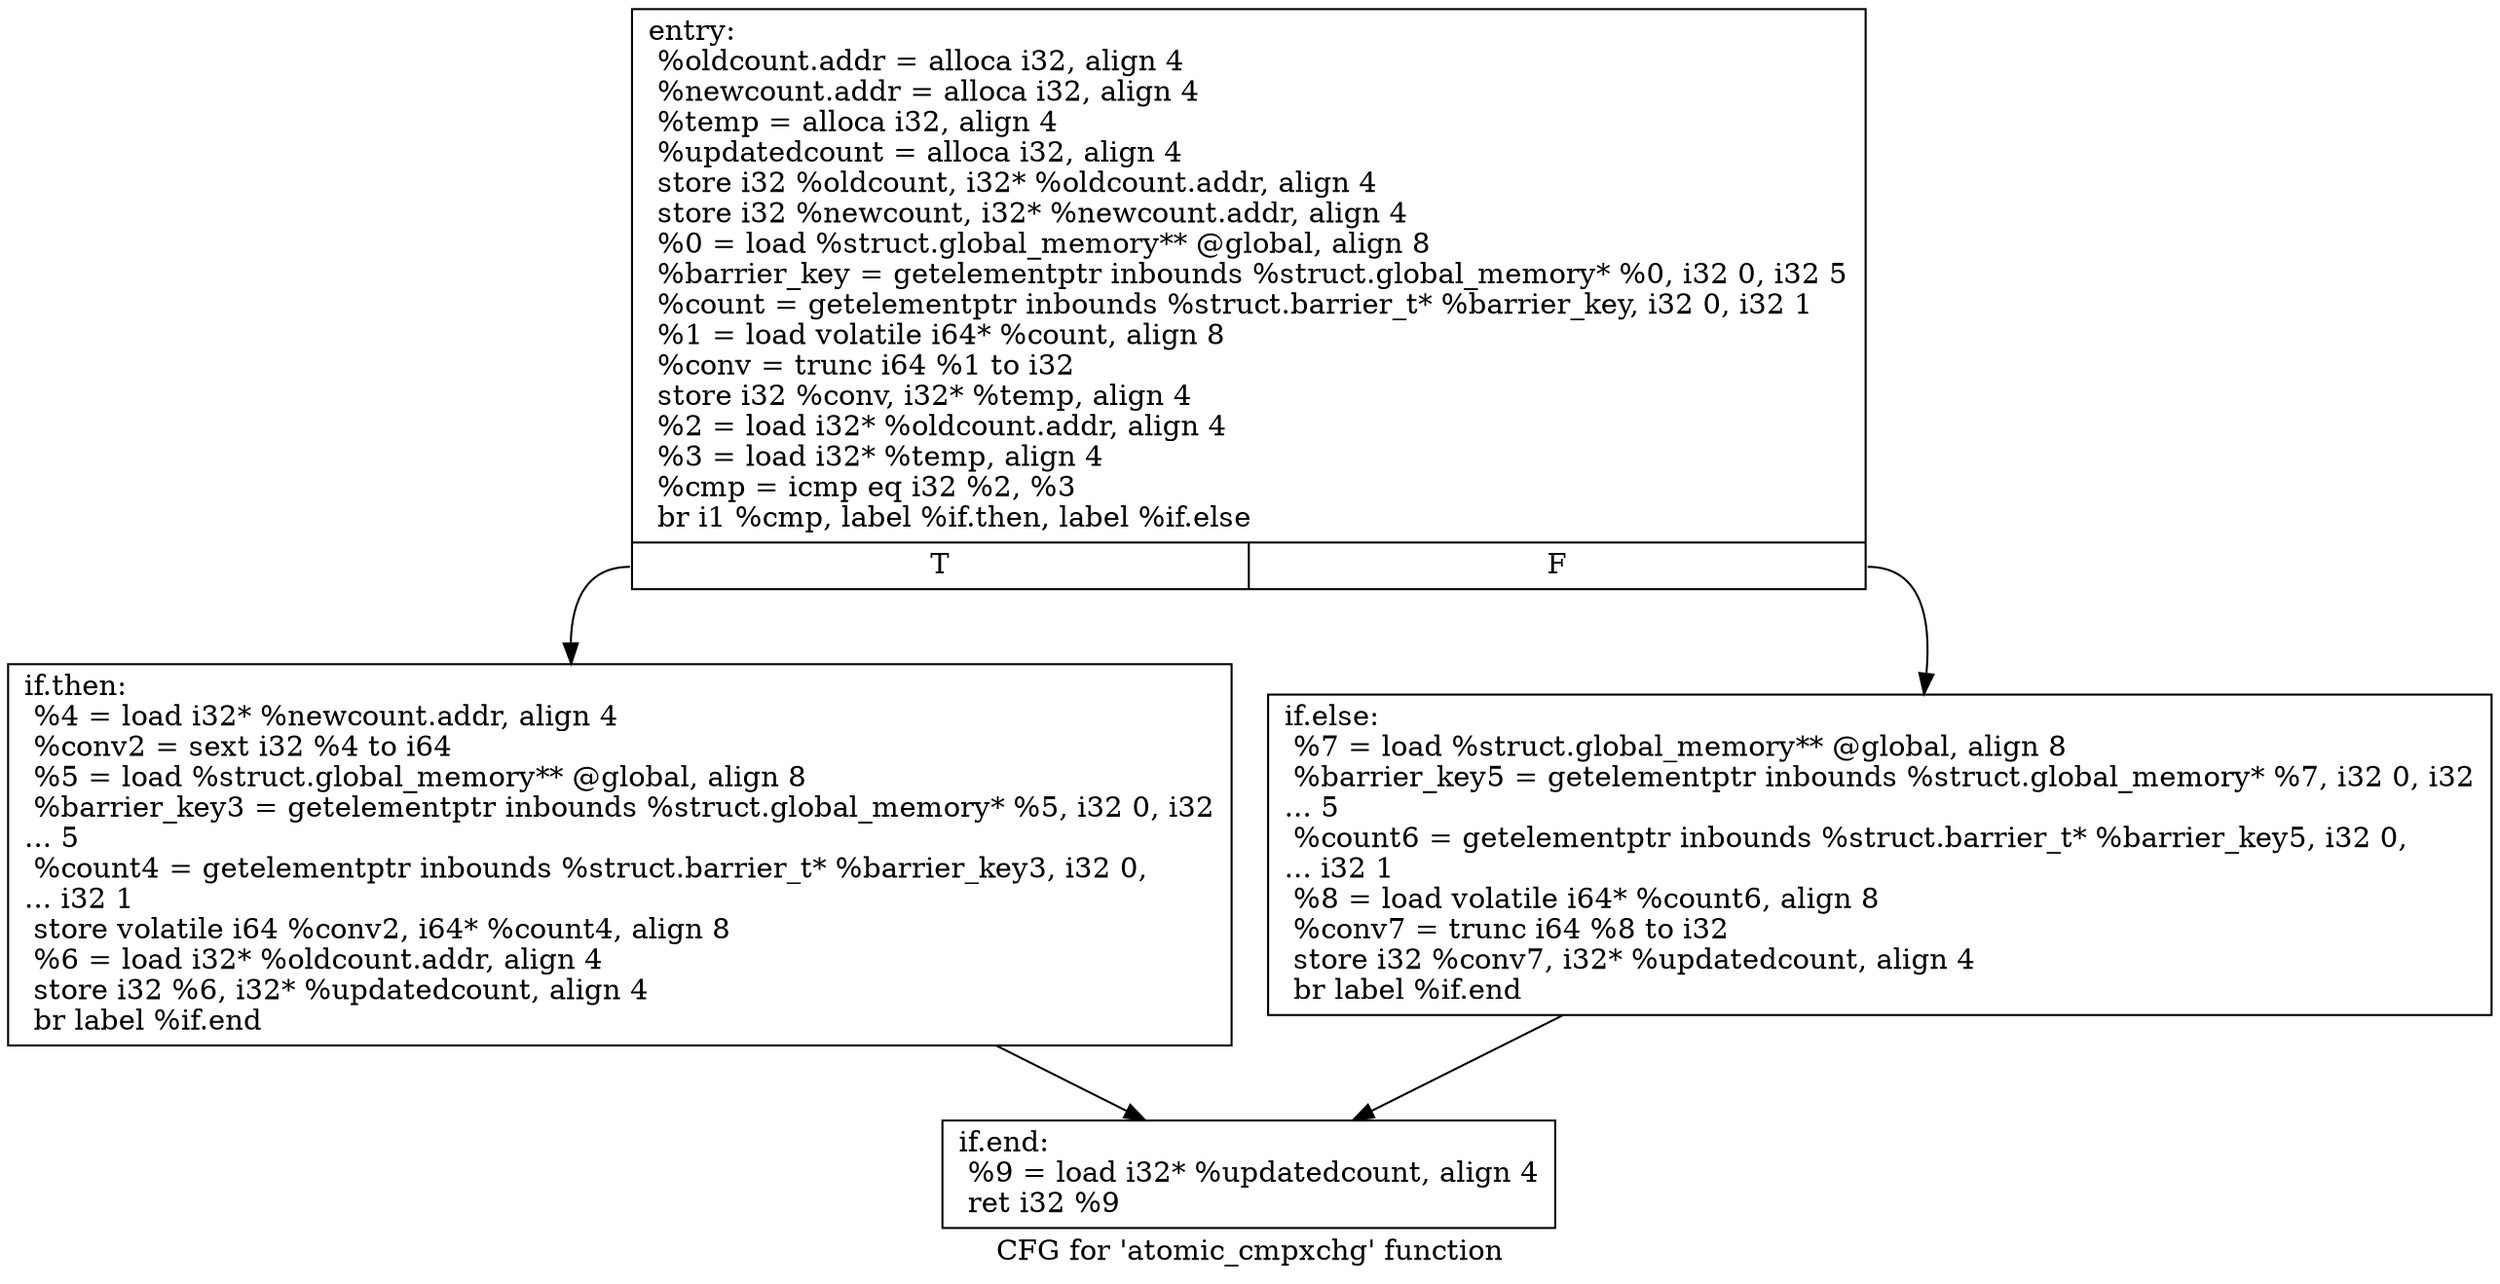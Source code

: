 digraph "CFG for 'atomic_cmpxchg' function" {
	label="CFG for 'atomic_cmpxchg' function";

	Node0x5650ac0 [shape=record,label="{entry:\l  %oldcount.addr = alloca i32, align 4\l  %newcount.addr = alloca i32, align 4\l  %temp = alloca i32, align 4\l  %updatedcount = alloca i32, align 4\l  store i32 %oldcount, i32* %oldcount.addr, align 4\l  store i32 %newcount, i32* %newcount.addr, align 4\l  %0 = load %struct.global_memory** @global, align 8\l  %barrier_key = getelementptr inbounds %struct.global_memory* %0, i32 0, i32 5\l  %count = getelementptr inbounds %struct.barrier_t* %barrier_key, i32 0, i32 1\l  %1 = load volatile i64* %count, align 8\l  %conv = trunc i64 %1 to i32\l  store i32 %conv, i32* %temp, align 4\l  %2 = load i32* %oldcount.addr, align 4\l  %3 = load i32* %temp, align 4\l  %cmp = icmp eq i32 %2, %3\l  br i1 %cmp, label %if.then, label %if.else\l|{<s0>T|<s1>F}}"];
	Node0x5650ac0:s0 -> Node0x5650b10;
	Node0x5650ac0:s1 -> Node0x5650b60;
	Node0x5650b10 [shape=record,label="{if.then:                                          \l  %4 = load i32* %newcount.addr, align 4\l  %conv2 = sext i32 %4 to i64\l  %5 = load %struct.global_memory** @global, align 8\l  %barrier_key3 = getelementptr inbounds %struct.global_memory* %5, i32 0, i32\l... 5\l  %count4 = getelementptr inbounds %struct.barrier_t* %barrier_key3, i32 0,\l... i32 1\l  store volatile i64 %conv2, i64* %count4, align 8\l  %6 = load i32* %oldcount.addr, align 4\l  store i32 %6, i32* %updatedcount, align 4\l  br label %if.end\l}"];
	Node0x5650b10 -> Node0x5650bb0;
	Node0x5650b60 [shape=record,label="{if.else:                                          \l  %7 = load %struct.global_memory** @global, align 8\l  %barrier_key5 = getelementptr inbounds %struct.global_memory* %7, i32 0, i32\l... 5\l  %count6 = getelementptr inbounds %struct.barrier_t* %barrier_key5, i32 0,\l... i32 1\l  %8 = load volatile i64* %count6, align 8\l  %conv7 = trunc i64 %8 to i32\l  store i32 %conv7, i32* %updatedcount, align 4\l  br label %if.end\l}"];
	Node0x5650b60 -> Node0x5650bb0;
	Node0x5650bb0 [shape=record,label="{if.end:                                           \l  %9 = load i32* %updatedcount, align 4\l  ret i32 %9\l}"];
}
